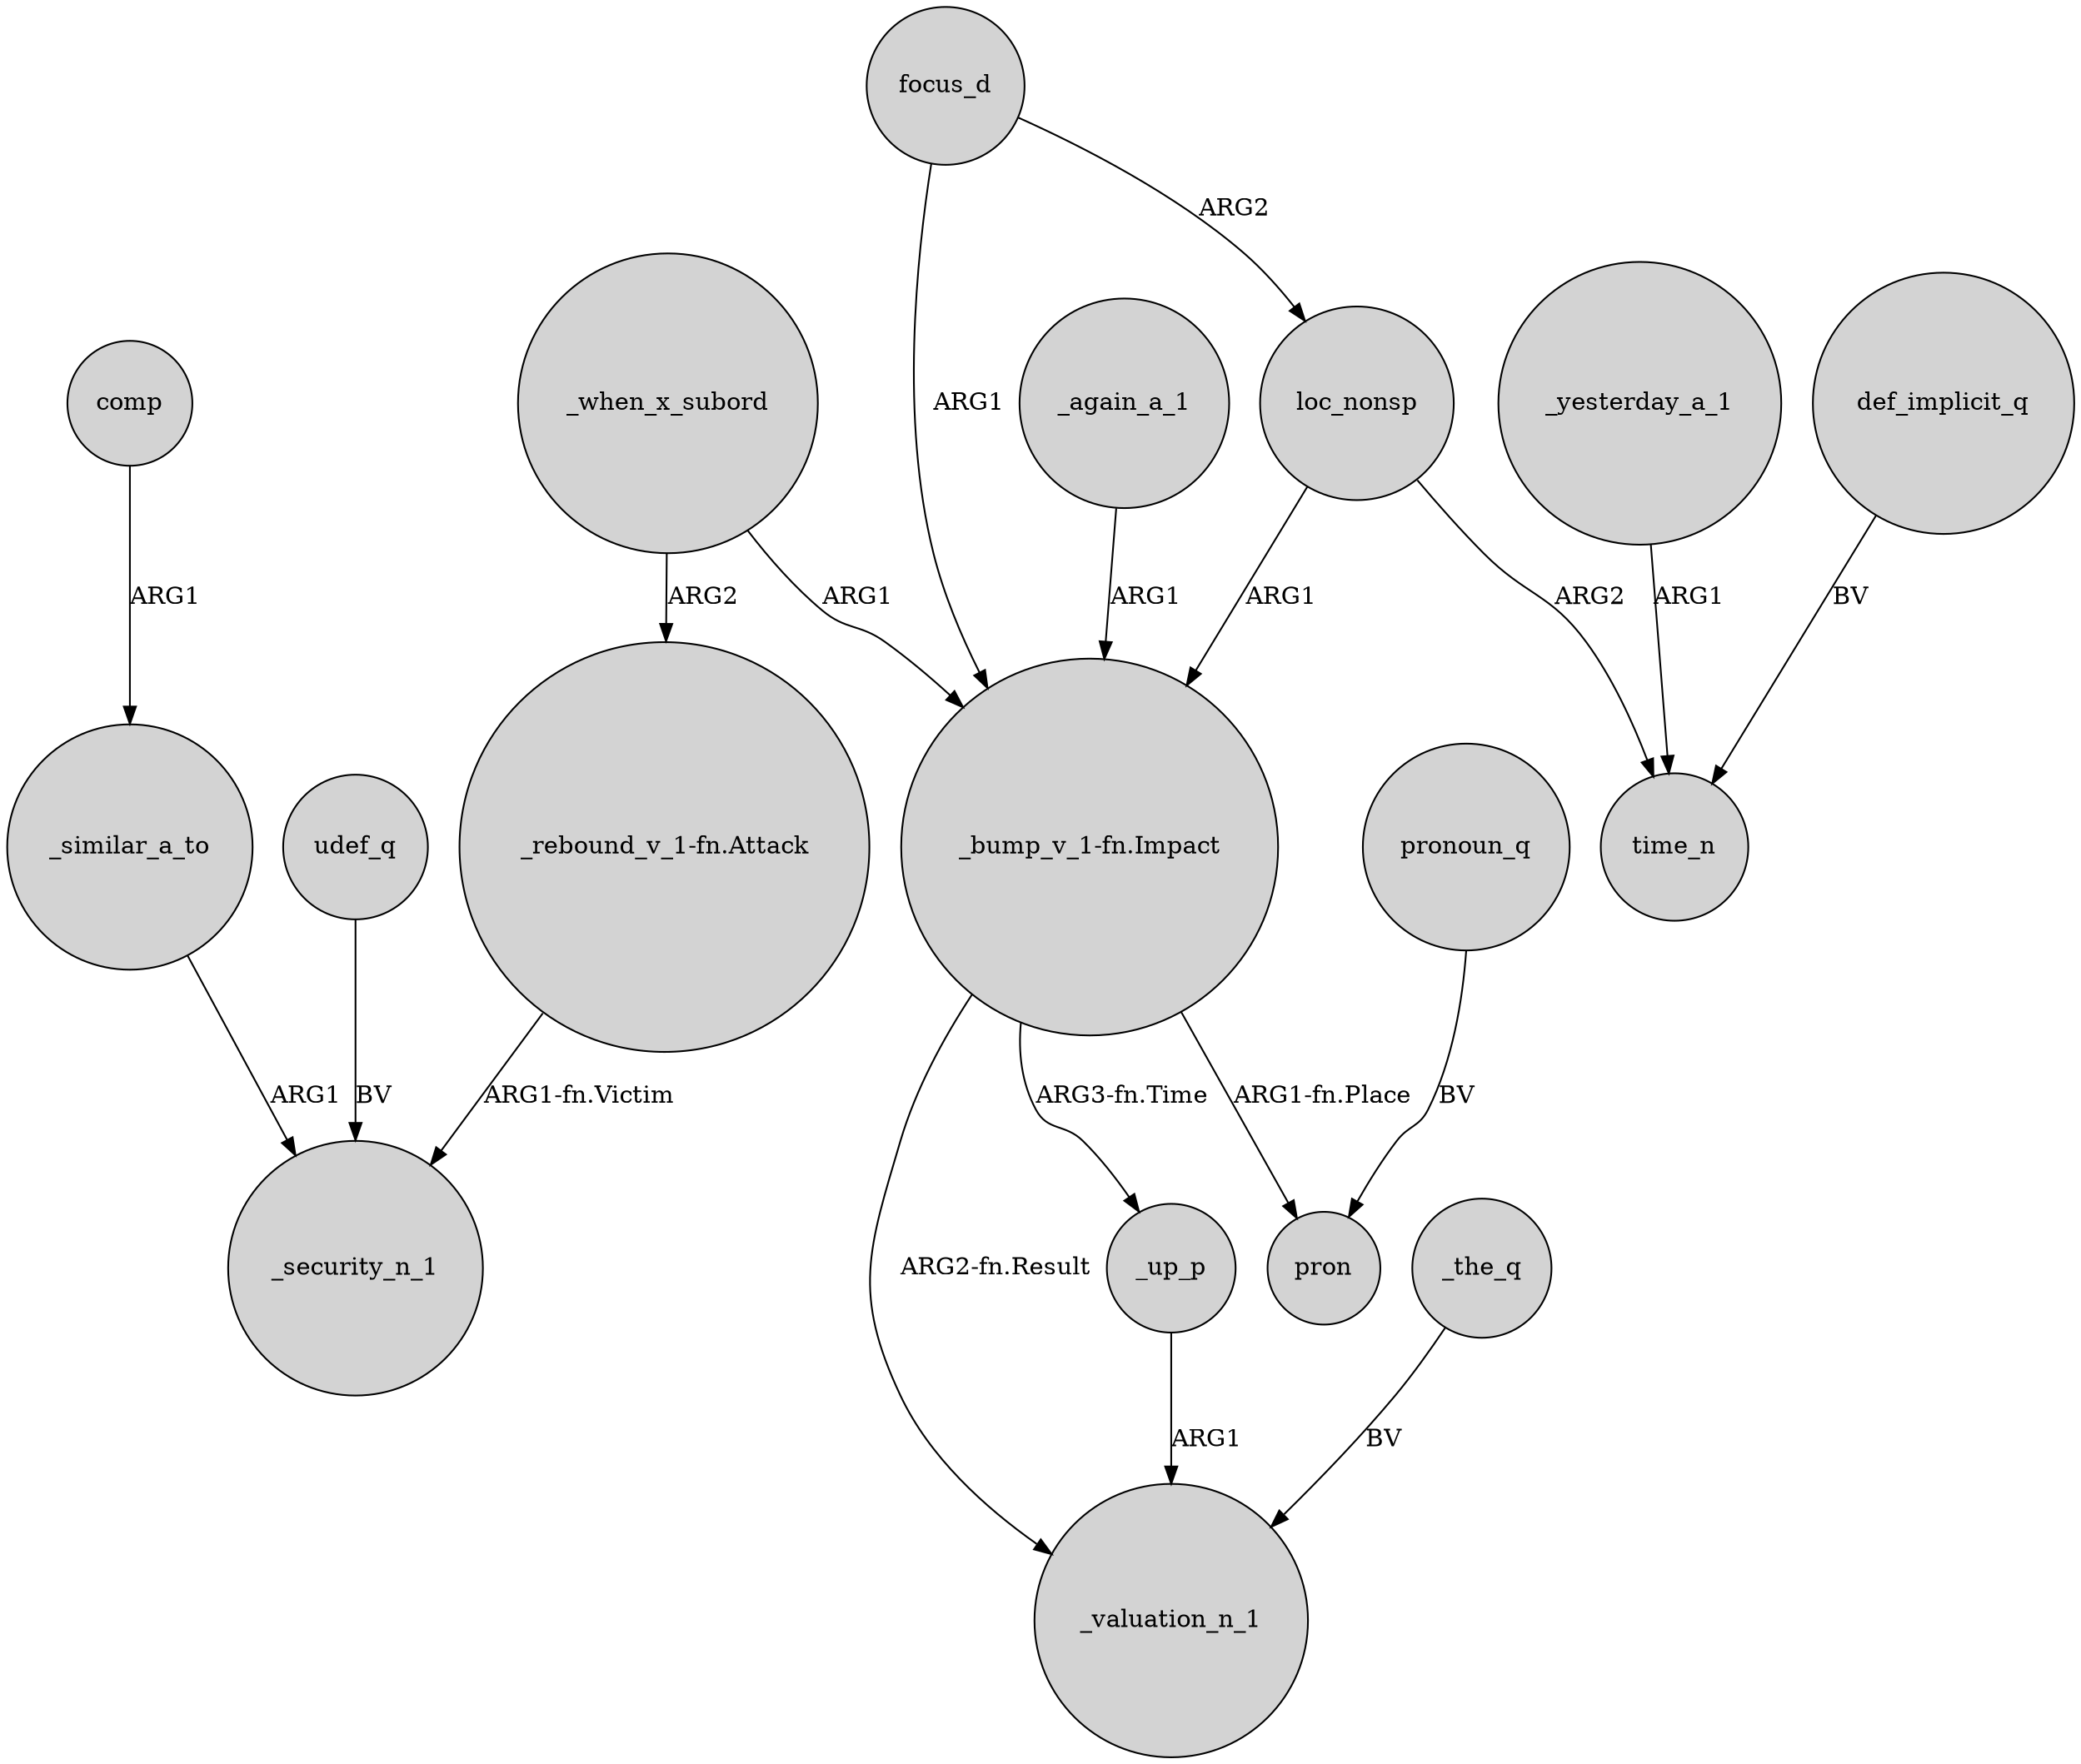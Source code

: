 digraph {
	node [shape=circle style=filled]
	"_rebound_v_1-fn.Attack" -> _security_n_1 [label="ARG1-fn.Victim"]
	"_bump_v_1-fn.Impact" -> pron [label="ARG1-fn.Place"]
	"_bump_v_1-fn.Impact" -> _valuation_n_1 [label="ARG2-fn.Result"]
	_when_x_subord -> "_rebound_v_1-fn.Attack" [label=ARG2]
	_yesterday_a_1 -> time_n [label=ARG1]
	_similar_a_to -> _security_n_1 [label=ARG1]
	focus_d -> loc_nonsp [label=ARG2]
	focus_d -> "_bump_v_1-fn.Impact" [label=ARG1]
	udef_q -> _security_n_1 [label=BV]
	pronoun_q -> pron [label=BV]
	comp -> _similar_a_to [label=ARG1]
	"_bump_v_1-fn.Impact" -> _up_p [label="ARG3-fn.Time"]
	_up_p -> _valuation_n_1 [label=ARG1]
	_when_x_subord -> "_bump_v_1-fn.Impact" [label=ARG1]
	loc_nonsp -> time_n [label=ARG2]
	_the_q -> _valuation_n_1 [label=BV]
	_again_a_1 -> "_bump_v_1-fn.Impact" [label=ARG1]
	loc_nonsp -> "_bump_v_1-fn.Impact" [label=ARG1]
	def_implicit_q -> time_n [label=BV]
}
